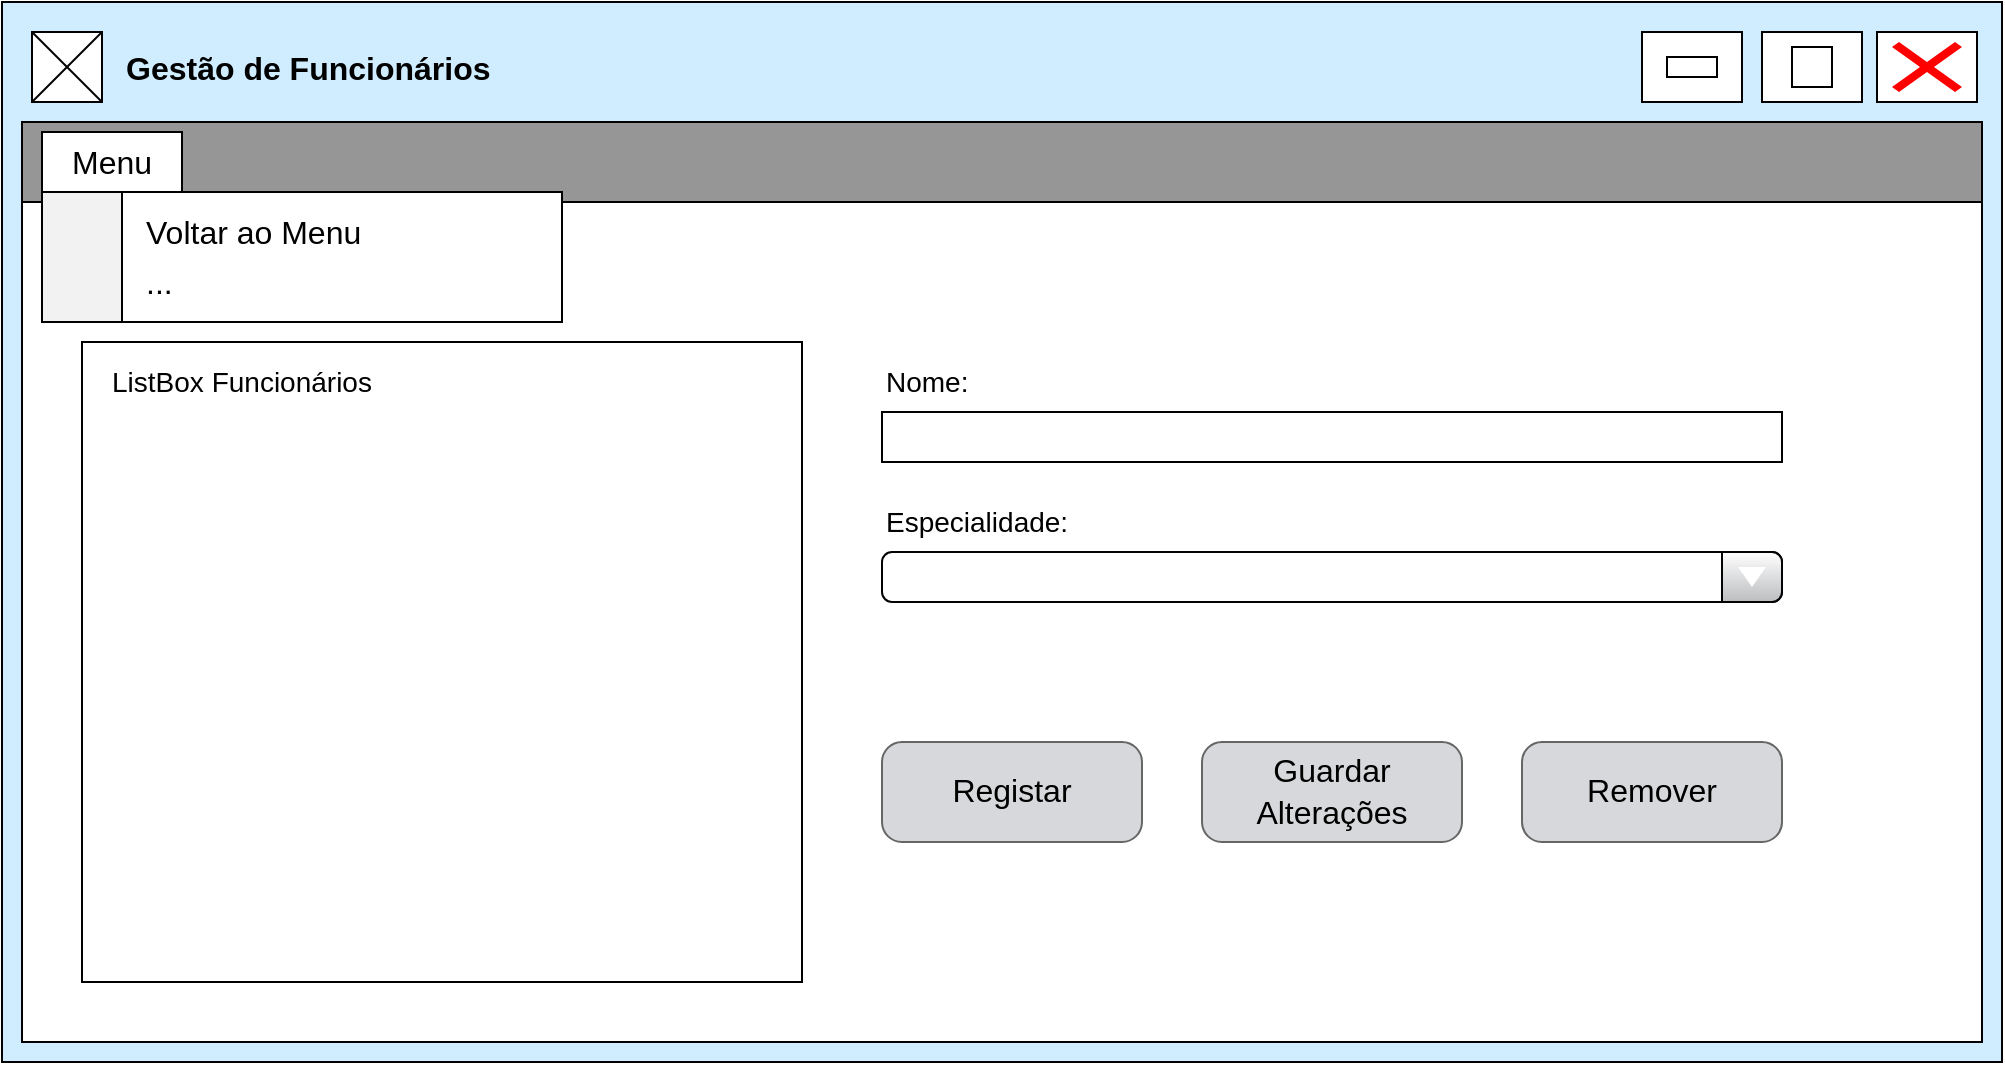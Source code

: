 <mxfile version="14.6.5" type="device"><diagram name="Page-1" id="03018318-947c-dd8e-b7a3-06fadd420f32"><mxGraphModel dx="1038" dy="580" grid="1" gridSize="10" guides="1" tooltips="1" connect="1" arrows="1" fold="1" page="1" pageScale="1" pageWidth="1100" pageHeight="850" background="#ffffff" math="0" shadow="0"><root><mxCell id="0"/><mxCell id="1" parent="0"/><mxCell id="7fIx10kgIT_8YGKyxtpq-11" value="" style="rounded=0;whiteSpace=wrap;html=1;fillColor=#CFEDFF;" vertex="1" parent="1"><mxGeometry x="50" y="40" width="1000" height="530" as="geometry"/></mxCell><mxCell id="7fIx10kgIT_8YGKyxtpq-3" value="" style="rounded=0;whiteSpace=wrap;html=1;" vertex="1" parent="1"><mxGeometry x="987.5" y="55" width="50" height="35" as="geometry"/></mxCell><mxCell id="7fIx10kgIT_8YGKyxtpq-4" value="" style="shape=mxgraph.mockup.markup.redX;fillColor=#ff0000;html=1;shadow=0;strokeColor=none;" vertex="1" parent="1"><mxGeometry x="995" y="60" width="35" height="25" as="geometry"/></mxCell><mxCell id="7fIx10kgIT_8YGKyxtpq-5" value="" style="rounded=0;whiteSpace=wrap;html=1;" vertex="1" parent="1"><mxGeometry x="930" y="55" width="50" height="35" as="geometry"/></mxCell><mxCell id="7fIx10kgIT_8YGKyxtpq-6" value="" style="rounded=0;whiteSpace=wrap;html=1;" vertex="1" parent="1"><mxGeometry x="870" y="55" width="50" height="35" as="geometry"/></mxCell><mxCell id="7fIx10kgIT_8YGKyxtpq-8" value="" style="whiteSpace=wrap;html=1;aspect=fixed;" vertex="1" parent="1"><mxGeometry x="945" y="62.5" width="20" height="20" as="geometry"/></mxCell><mxCell id="7fIx10kgIT_8YGKyxtpq-9" value="" style="rounded=0;whiteSpace=wrap;html=1;fontStyle=0" vertex="1" parent="1"><mxGeometry x="882.5" y="67.5" width="25" height="10" as="geometry"/></mxCell><mxCell id="7fIx10kgIT_8YGKyxtpq-1" value="" style="rounded=0;whiteSpace=wrap;html=1;" vertex="1" parent="1"><mxGeometry x="60" y="100" width="980" height="460" as="geometry"/></mxCell><mxCell id="7fIx10kgIT_8YGKyxtpq-12" value="" style="rounded=0;whiteSpace=wrap;html=1;fillColor=#969696;" vertex="1" parent="1"><mxGeometry x="60" y="100" width="980" height="40" as="geometry"/></mxCell><mxCell id="7fIx10kgIT_8YGKyxtpq-13" value="&lt;font size=&quot;1&quot;&gt;&lt;b style=&quot;font-size: 16px&quot;&gt;Gestão de Funcionários&lt;/b&gt;&lt;/font&gt;" style="text;html=1;strokeColor=none;fillColor=none;align=left;verticalAlign=middle;whiteSpace=wrap;rounded=0;" vertex="1" parent="1"><mxGeometry x="110" y="62.5" width="320" height="20" as="geometry"/></mxCell><mxCell id="7fIx10kgIT_8YGKyxtpq-15" value="" style="whiteSpace=wrap;html=1;aspect=fixed;gradientColor=none;fillColor=#FFFFFF;" vertex="1" parent="1"><mxGeometry x="65" y="55" width="35" height="35" as="geometry"/></mxCell><mxCell id="7fIx10kgIT_8YGKyxtpq-16" style="rounded=0;orthogonalLoop=1;jettySize=auto;html=1;exitX=1;exitY=1;exitDx=0;exitDy=0;entryX=0;entryY=0;entryDx=0;entryDy=0;endArrow=none;endFill=0;" edge="1" parent="1" source="7fIx10kgIT_8YGKyxtpq-15" target="7fIx10kgIT_8YGKyxtpq-15"><mxGeometry relative="1" as="geometry"/></mxCell><mxCell id="7fIx10kgIT_8YGKyxtpq-17" style="edgeStyle=none;rounded=0;orthogonalLoop=1;jettySize=auto;html=1;exitX=0;exitY=1;exitDx=0;exitDy=0;entryX=1;entryY=0;entryDx=0;entryDy=0;endArrow=none;endFill=0;" edge="1" parent="1" source="7fIx10kgIT_8YGKyxtpq-15" target="7fIx10kgIT_8YGKyxtpq-15"><mxGeometry relative="1" as="geometry"/></mxCell><mxCell id="7fIx10kgIT_8YGKyxtpq-19" style="edgeStyle=none;rounded=0;orthogonalLoop=1;jettySize=auto;html=1;exitX=1;exitY=1;exitDx=0;exitDy=0;endArrow=none;endFill=0;" edge="1" parent="1"><mxGeometry relative="1" as="geometry"><mxPoint x="925" y="380" as="sourcePoint"/><mxPoint x="925" y="380" as="targetPoint"/></mxGeometry></mxCell><mxCell id="7fIx10kgIT_8YGKyxtpq-20" style="edgeStyle=none;rounded=0;orthogonalLoop=1;jettySize=auto;html=1;exitX=0;exitY=0;exitDx=0;exitDy=0;endArrow=none;endFill=0;" edge="1" parent="1"><mxGeometry relative="1" as="geometry"><mxPoint x="175.0" y="200" as="sourcePoint"/><mxPoint x="175.0" y="200" as="targetPoint"/></mxGeometry></mxCell><mxCell id="7fIx10kgIT_8YGKyxtpq-23" value="&lt;font style=&quot;font-size: 16px&quot;&gt;Menu&lt;/font&gt;" style="rounded=0;whiteSpace=wrap;html=1;fillColor=#FFFFFF;gradientColor=none;" vertex="1" parent="1"><mxGeometry x="70" y="105" width="70" height="30" as="geometry"/></mxCell><mxCell id="7fIx10kgIT_8YGKyxtpq-25" value="" style="rounded=0;whiteSpace=wrap;html=1;gradientColor=none;fillColor=#F2F2F2;" vertex="1" parent="1"><mxGeometry x="70" y="135" width="50" height="65" as="geometry"/></mxCell><mxCell id="7fIx10kgIT_8YGKyxtpq-24" value="" style="rounded=0;whiteSpace=wrap;html=1;fillColor=#FFFFFF;gradientColor=none;" vertex="1" parent="1"><mxGeometry x="110" y="135" width="220" height="65" as="geometry"/></mxCell><mxCell id="7fIx10kgIT_8YGKyxtpq-26" value="&lt;span style=&quot;font-size: 16px&quot;&gt;Voltar ao Menu&lt;/span&gt;" style="text;html=1;strokeColor=none;fillColor=none;align=left;verticalAlign=middle;whiteSpace=wrap;rounded=0;" vertex="1" parent="1"><mxGeometry x="120" y="145" width="170" height="20" as="geometry"/></mxCell><mxCell id="7fIx10kgIT_8YGKyxtpq-33" value="&lt;span style=&quot;font-size: 16px&quot;&gt;...&lt;/span&gt;" style="text;html=1;strokeColor=none;fillColor=none;align=left;verticalAlign=middle;whiteSpace=wrap;rounded=0;" vertex="1" parent="1"><mxGeometry x="120" y="170" width="180" height="20" as="geometry"/></mxCell><mxCell id="7fIx10kgIT_8YGKyxtpq-34" value="" style="rounded=0;whiteSpace=wrap;html=1;gradientColor=none;align=left;fillColor=#FFFFFF;sketch=0;glass=0;" vertex="1" parent="1"><mxGeometry x="90" y="210" width="360" height="320" as="geometry"/></mxCell><mxCell id="7fIx10kgIT_8YGKyxtpq-35" value="&lt;font style=&quot;font-size: 14px&quot;&gt;ListBox Funcionários&lt;/font&gt;" style="text;html=1;strokeColor=none;fillColor=none;align=center;verticalAlign=middle;whiteSpace=wrap;rounded=0;" vertex="1" parent="1"><mxGeometry x="100" y="220" width="140" height="20" as="geometry"/></mxCell><mxCell id="7fIx10kgIT_8YGKyxtpq-36" value="&lt;font style=&quot;font-size: 14px&quot;&gt;Nome:&lt;/font&gt;" style="text;html=1;strokeColor=none;fillColor=none;align=left;verticalAlign=middle;whiteSpace=wrap;rounded=0;" vertex="1" parent="1"><mxGeometry x="490" y="220" width="60" height="20" as="geometry"/></mxCell><mxCell id="7fIx10kgIT_8YGKyxtpq-37" value="" style="rounded=0;whiteSpace=wrap;html=1;fillColor=#FFFFFF;gradientColor=none;align=left;" vertex="1" parent="1"><mxGeometry x="490" y="245" width="450" height="25" as="geometry"/></mxCell><mxCell id="7fIx10kgIT_8YGKyxtpq-38" value="&lt;span style=&quot;font-size: 14px&quot;&gt;Especialidade:&lt;/span&gt;" style="text;html=1;strokeColor=none;fillColor=none;align=left;verticalAlign=middle;whiteSpace=wrap;rounded=0;" vertex="1" parent="1"><mxGeometry x="490" y="290" width="110" height="20" as="geometry"/></mxCell><mxCell id="7fIx10kgIT_8YGKyxtpq-40" value="" style="strokeWidth=1;shadow=0;dashed=0;align=center;html=1;shape=mxgraph.mockup.forms.comboBox;align=left;fillColor2=#BBBDBF;mainText=;fontSize=17;spacingLeft=3;noLabel=0;strokeColor=#030303;" vertex="1" parent="1"><mxGeometry x="490" y="315" width="450" height="25" as="geometry"/></mxCell><mxCell id="7fIx10kgIT_8YGKyxtpq-41" value="&lt;font color=&quot;#000000&quot; style=&quot;font-size: 16px ; font-weight: normal&quot;&gt;Registar&lt;/font&gt;" style="strokeWidth=1;shadow=0;dashed=0;align=center;html=1;shape=mxgraph.mockup.buttons.button;strokeColor=#666666;fontColor=#ffffff;mainText=;buttonStyle=round;fontSize=17;fontStyle=1;whiteSpace=wrap;fillColor=#D7D8DB;sketch=0;" vertex="1" parent="1"><mxGeometry x="490" y="410" width="130" height="50" as="geometry"/></mxCell><mxCell id="7fIx10kgIT_8YGKyxtpq-42" value="&lt;font color=&quot;#000000&quot; style=&quot;font-size: 16px ; font-weight: normal&quot;&gt;Guardar Alterações&lt;/font&gt;" style="strokeWidth=1;shadow=0;dashed=0;align=center;html=1;shape=mxgraph.mockup.buttons.button;strokeColor=#666666;fontColor=#ffffff;mainText=;buttonStyle=round;fontSize=17;fontStyle=1;whiteSpace=wrap;fillColor=#D7D8DB;sketch=0;" vertex="1" parent="1"><mxGeometry x="650" y="410" width="130" height="50" as="geometry"/></mxCell><mxCell id="7fIx10kgIT_8YGKyxtpq-43" value="&lt;font color=&quot;#000000&quot; style=&quot;font-size: 16px ; font-weight: normal&quot;&gt;Remover&lt;/font&gt;" style="strokeWidth=1;shadow=0;dashed=0;align=center;html=1;shape=mxgraph.mockup.buttons.button;strokeColor=#666666;fontColor=#ffffff;mainText=;buttonStyle=round;fontSize=17;fontStyle=1;whiteSpace=wrap;fillColor=#D7D8DB;sketch=0;" vertex="1" parent="1"><mxGeometry x="810" y="410" width="130" height="50" as="geometry"/></mxCell></root></mxGraphModel></diagram></mxfile>